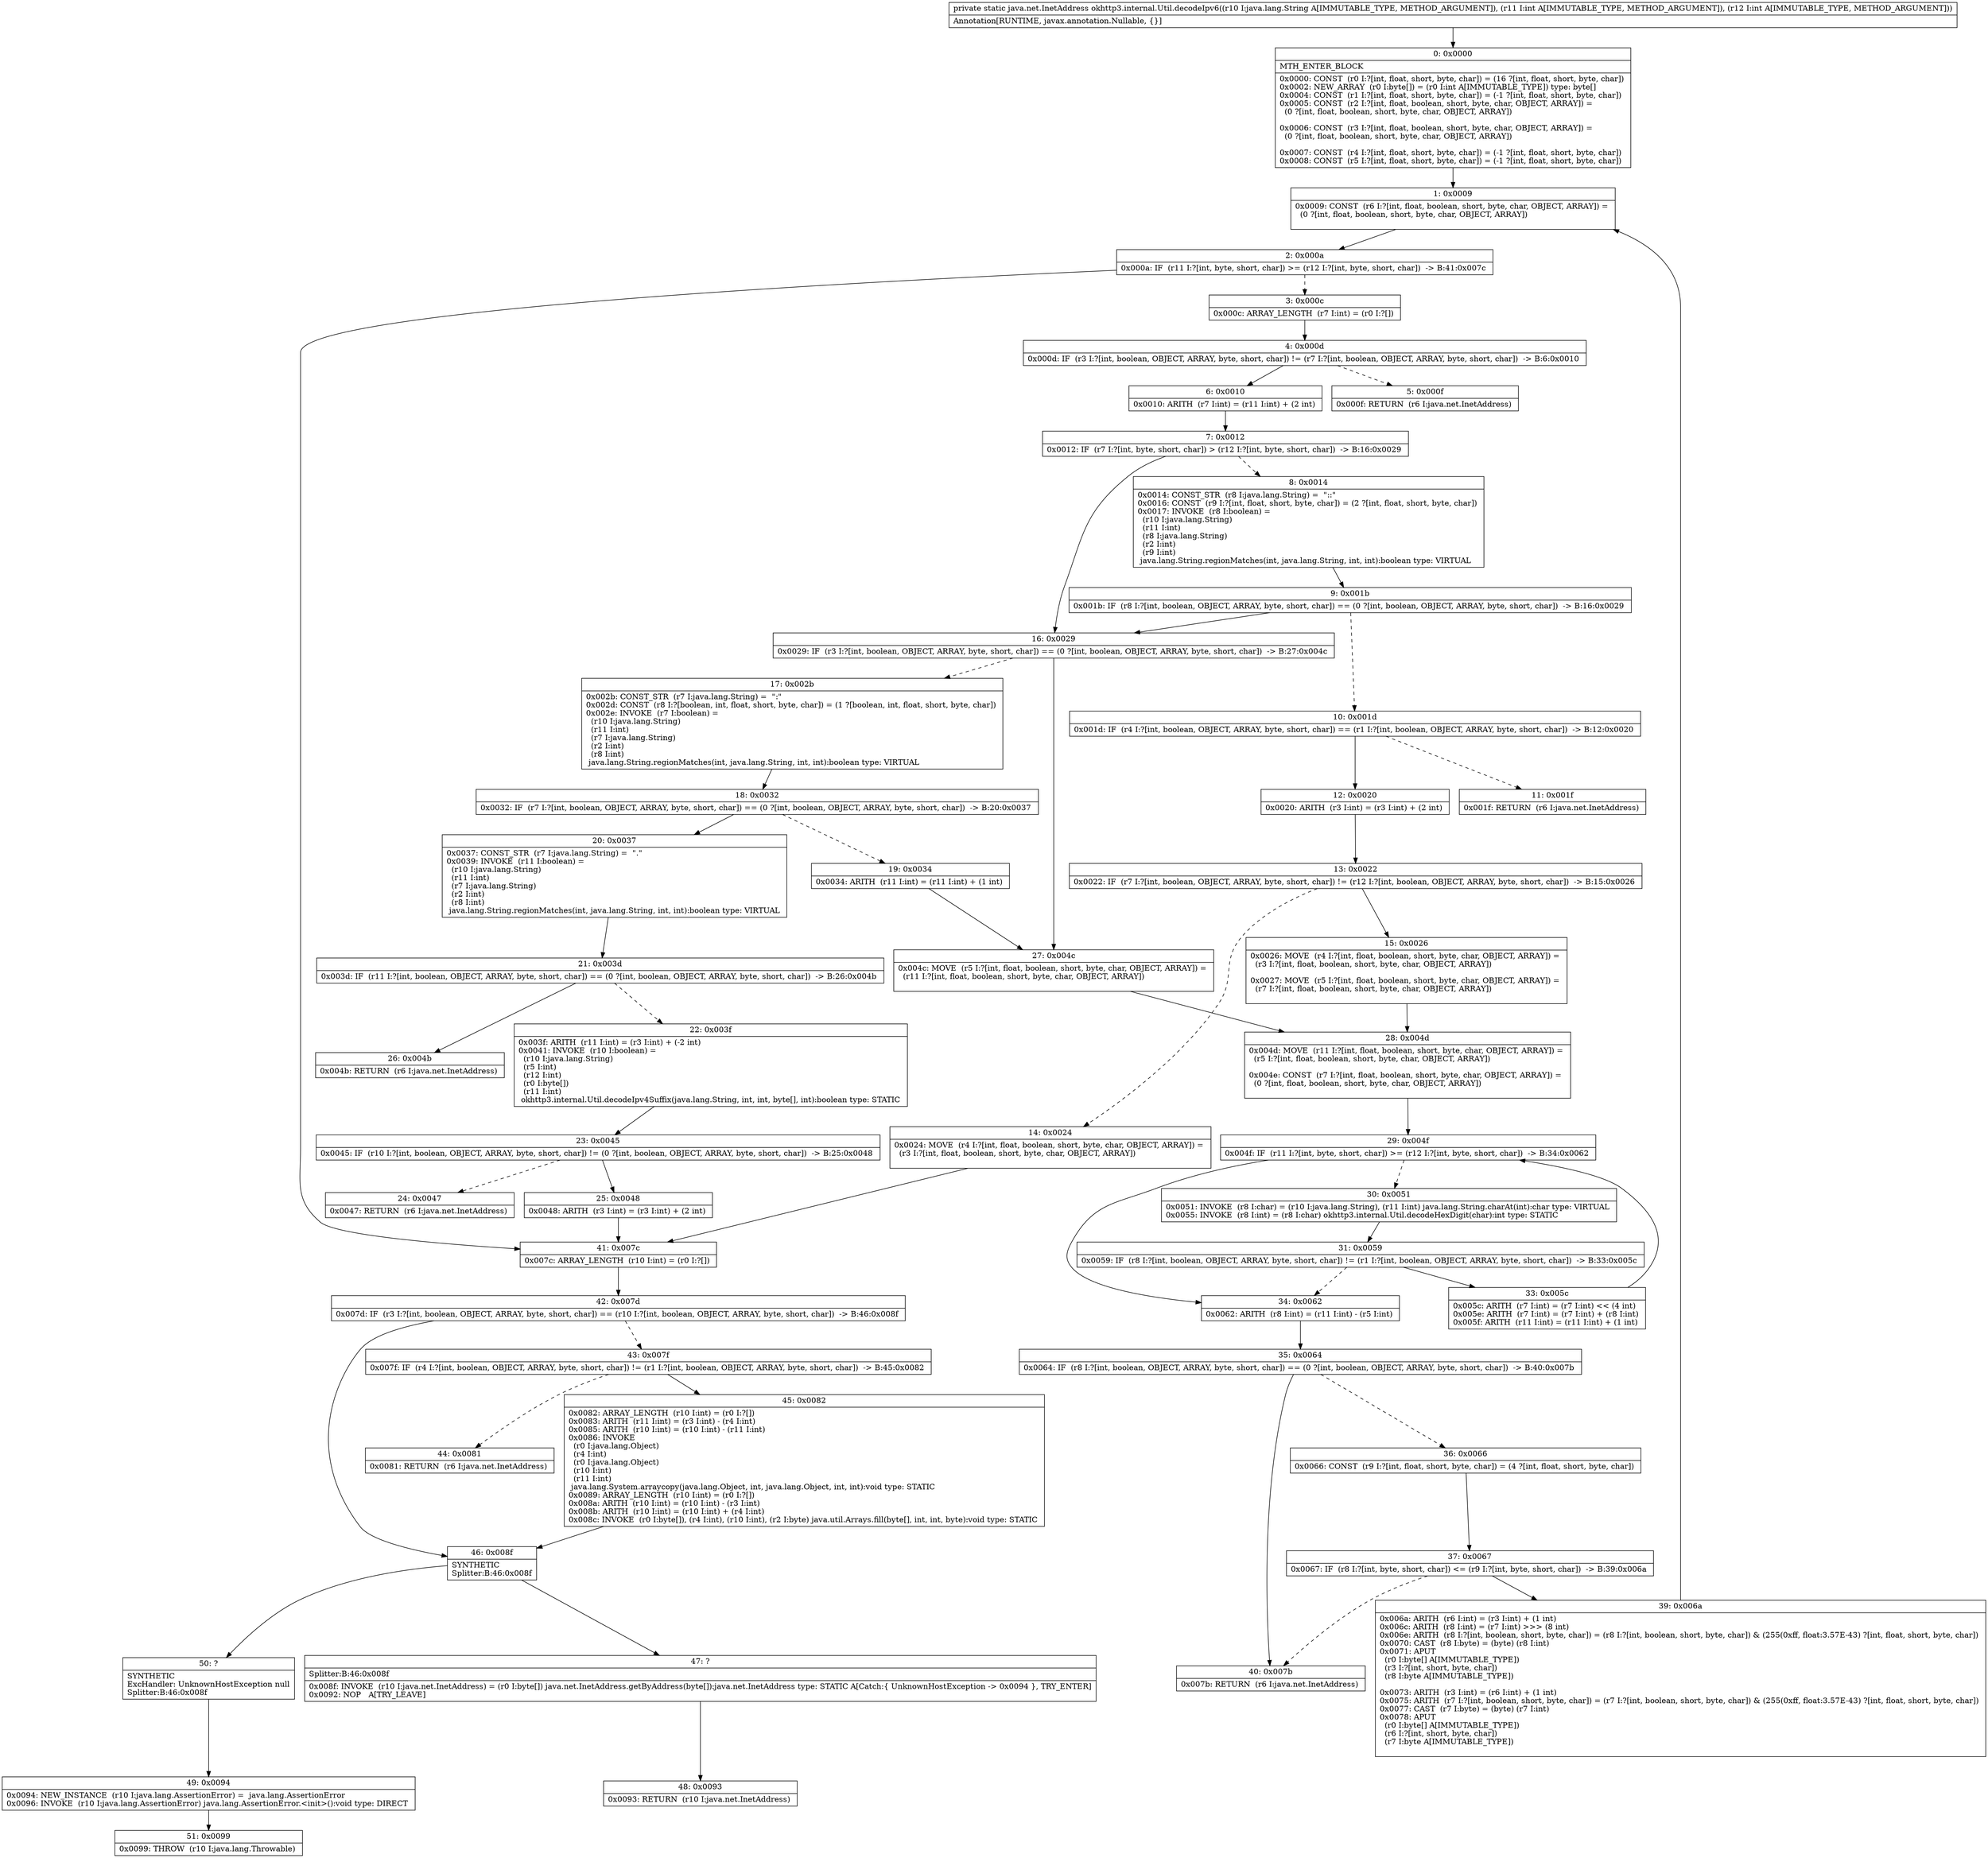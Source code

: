 digraph "CFG forokhttp3.internal.Util.decodeIpv6(Ljava\/lang\/String;II)Ljava\/net\/InetAddress;" {
Node_0 [shape=record,label="{0\:\ 0x0000|MTH_ENTER_BLOCK\l|0x0000: CONST  (r0 I:?[int, float, short, byte, char]) = (16 ?[int, float, short, byte, char]) \l0x0002: NEW_ARRAY  (r0 I:byte[]) = (r0 I:int A[IMMUTABLE_TYPE]) type: byte[] \l0x0004: CONST  (r1 I:?[int, float, short, byte, char]) = (\-1 ?[int, float, short, byte, char]) \l0x0005: CONST  (r2 I:?[int, float, boolean, short, byte, char, OBJECT, ARRAY]) = \l  (0 ?[int, float, boolean, short, byte, char, OBJECT, ARRAY])\l \l0x0006: CONST  (r3 I:?[int, float, boolean, short, byte, char, OBJECT, ARRAY]) = \l  (0 ?[int, float, boolean, short, byte, char, OBJECT, ARRAY])\l \l0x0007: CONST  (r4 I:?[int, float, short, byte, char]) = (\-1 ?[int, float, short, byte, char]) \l0x0008: CONST  (r5 I:?[int, float, short, byte, char]) = (\-1 ?[int, float, short, byte, char]) \l}"];
Node_1 [shape=record,label="{1\:\ 0x0009|0x0009: CONST  (r6 I:?[int, float, boolean, short, byte, char, OBJECT, ARRAY]) = \l  (0 ?[int, float, boolean, short, byte, char, OBJECT, ARRAY])\l \l}"];
Node_2 [shape=record,label="{2\:\ 0x000a|0x000a: IF  (r11 I:?[int, byte, short, char]) \>= (r12 I:?[int, byte, short, char])  \-\> B:41:0x007c \l}"];
Node_3 [shape=record,label="{3\:\ 0x000c|0x000c: ARRAY_LENGTH  (r7 I:int) = (r0 I:?[]) \l}"];
Node_4 [shape=record,label="{4\:\ 0x000d|0x000d: IF  (r3 I:?[int, boolean, OBJECT, ARRAY, byte, short, char]) != (r7 I:?[int, boolean, OBJECT, ARRAY, byte, short, char])  \-\> B:6:0x0010 \l}"];
Node_5 [shape=record,label="{5\:\ 0x000f|0x000f: RETURN  (r6 I:java.net.InetAddress) \l}"];
Node_6 [shape=record,label="{6\:\ 0x0010|0x0010: ARITH  (r7 I:int) = (r11 I:int) + (2 int) \l}"];
Node_7 [shape=record,label="{7\:\ 0x0012|0x0012: IF  (r7 I:?[int, byte, short, char]) \> (r12 I:?[int, byte, short, char])  \-\> B:16:0x0029 \l}"];
Node_8 [shape=record,label="{8\:\ 0x0014|0x0014: CONST_STR  (r8 I:java.lang.String) =  \"::\" \l0x0016: CONST  (r9 I:?[int, float, short, byte, char]) = (2 ?[int, float, short, byte, char]) \l0x0017: INVOKE  (r8 I:boolean) = \l  (r10 I:java.lang.String)\l  (r11 I:int)\l  (r8 I:java.lang.String)\l  (r2 I:int)\l  (r9 I:int)\l java.lang.String.regionMatches(int, java.lang.String, int, int):boolean type: VIRTUAL \l}"];
Node_9 [shape=record,label="{9\:\ 0x001b|0x001b: IF  (r8 I:?[int, boolean, OBJECT, ARRAY, byte, short, char]) == (0 ?[int, boolean, OBJECT, ARRAY, byte, short, char])  \-\> B:16:0x0029 \l}"];
Node_10 [shape=record,label="{10\:\ 0x001d|0x001d: IF  (r4 I:?[int, boolean, OBJECT, ARRAY, byte, short, char]) == (r1 I:?[int, boolean, OBJECT, ARRAY, byte, short, char])  \-\> B:12:0x0020 \l}"];
Node_11 [shape=record,label="{11\:\ 0x001f|0x001f: RETURN  (r6 I:java.net.InetAddress) \l}"];
Node_12 [shape=record,label="{12\:\ 0x0020|0x0020: ARITH  (r3 I:int) = (r3 I:int) + (2 int) \l}"];
Node_13 [shape=record,label="{13\:\ 0x0022|0x0022: IF  (r7 I:?[int, boolean, OBJECT, ARRAY, byte, short, char]) != (r12 I:?[int, boolean, OBJECT, ARRAY, byte, short, char])  \-\> B:15:0x0026 \l}"];
Node_14 [shape=record,label="{14\:\ 0x0024|0x0024: MOVE  (r4 I:?[int, float, boolean, short, byte, char, OBJECT, ARRAY]) = \l  (r3 I:?[int, float, boolean, short, byte, char, OBJECT, ARRAY])\l \l}"];
Node_15 [shape=record,label="{15\:\ 0x0026|0x0026: MOVE  (r4 I:?[int, float, boolean, short, byte, char, OBJECT, ARRAY]) = \l  (r3 I:?[int, float, boolean, short, byte, char, OBJECT, ARRAY])\l \l0x0027: MOVE  (r5 I:?[int, float, boolean, short, byte, char, OBJECT, ARRAY]) = \l  (r7 I:?[int, float, boolean, short, byte, char, OBJECT, ARRAY])\l \l}"];
Node_16 [shape=record,label="{16\:\ 0x0029|0x0029: IF  (r3 I:?[int, boolean, OBJECT, ARRAY, byte, short, char]) == (0 ?[int, boolean, OBJECT, ARRAY, byte, short, char])  \-\> B:27:0x004c \l}"];
Node_17 [shape=record,label="{17\:\ 0x002b|0x002b: CONST_STR  (r7 I:java.lang.String) =  \":\" \l0x002d: CONST  (r8 I:?[boolean, int, float, short, byte, char]) = (1 ?[boolean, int, float, short, byte, char]) \l0x002e: INVOKE  (r7 I:boolean) = \l  (r10 I:java.lang.String)\l  (r11 I:int)\l  (r7 I:java.lang.String)\l  (r2 I:int)\l  (r8 I:int)\l java.lang.String.regionMatches(int, java.lang.String, int, int):boolean type: VIRTUAL \l}"];
Node_18 [shape=record,label="{18\:\ 0x0032|0x0032: IF  (r7 I:?[int, boolean, OBJECT, ARRAY, byte, short, char]) == (0 ?[int, boolean, OBJECT, ARRAY, byte, short, char])  \-\> B:20:0x0037 \l}"];
Node_19 [shape=record,label="{19\:\ 0x0034|0x0034: ARITH  (r11 I:int) = (r11 I:int) + (1 int) \l}"];
Node_20 [shape=record,label="{20\:\ 0x0037|0x0037: CONST_STR  (r7 I:java.lang.String) =  \".\" \l0x0039: INVOKE  (r11 I:boolean) = \l  (r10 I:java.lang.String)\l  (r11 I:int)\l  (r7 I:java.lang.String)\l  (r2 I:int)\l  (r8 I:int)\l java.lang.String.regionMatches(int, java.lang.String, int, int):boolean type: VIRTUAL \l}"];
Node_21 [shape=record,label="{21\:\ 0x003d|0x003d: IF  (r11 I:?[int, boolean, OBJECT, ARRAY, byte, short, char]) == (0 ?[int, boolean, OBJECT, ARRAY, byte, short, char])  \-\> B:26:0x004b \l}"];
Node_22 [shape=record,label="{22\:\ 0x003f|0x003f: ARITH  (r11 I:int) = (r3 I:int) + (\-2 int) \l0x0041: INVOKE  (r10 I:boolean) = \l  (r10 I:java.lang.String)\l  (r5 I:int)\l  (r12 I:int)\l  (r0 I:byte[])\l  (r11 I:int)\l okhttp3.internal.Util.decodeIpv4Suffix(java.lang.String, int, int, byte[], int):boolean type: STATIC \l}"];
Node_23 [shape=record,label="{23\:\ 0x0045|0x0045: IF  (r10 I:?[int, boolean, OBJECT, ARRAY, byte, short, char]) != (0 ?[int, boolean, OBJECT, ARRAY, byte, short, char])  \-\> B:25:0x0048 \l}"];
Node_24 [shape=record,label="{24\:\ 0x0047|0x0047: RETURN  (r6 I:java.net.InetAddress) \l}"];
Node_25 [shape=record,label="{25\:\ 0x0048|0x0048: ARITH  (r3 I:int) = (r3 I:int) + (2 int) \l}"];
Node_26 [shape=record,label="{26\:\ 0x004b|0x004b: RETURN  (r6 I:java.net.InetAddress) \l}"];
Node_27 [shape=record,label="{27\:\ 0x004c|0x004c: MOVE  (r5 I:?[int, float, boolean, short, byte, char, OBJECT, ARRAY]) = \l  (r11 I:?[int, float, boolean, short, byte, char, OBJECT, ARRAY])\l \l}"];
Node_28 [shape=record,label="{28\:\ 0x004d|0x004d: MOVE  (r11 I:?[int, float, boolean, short, byte, char, OBJECT, ARRAY]) = \l  (r5 I:?[int, float, boolean, short, byte, char, OBJECT, ARRAY])\l \l0x004e: CONST  (r7 I:?[int, float, boolean, short, byte, char, OBJECT, ARRAY]) = \l  (0 ?[int, float, boolean, short, byte, char, OBJECT, ARRAY])\l \l}"];
Node_29 [shape=record,label="{29\:\ 0x004f|0x004f: IF  (r11 I:?[int, byte, short, char]) \>= (r12 I:?[int, byte, short, char])  \-\> B:34:0x0062 \l}"];
Node_30 [shape=record,label="{30\:\ 0x0051|0x0051: INVOKE  (r8 I:char) = (r10 I:java.lang.String), (r11 I:int) java.lang.String.charAt(int):char type: VIRTUAL \l0x0055: INVOKE  (r8 I:int) = (r8 I:char) okhttp3.internal.Util.decodeHexDigit(char):int type: STATIC \l}"];
Node_31 [shape=record,label="{31\:\ 0x0059|0x0059: IF  (r8 I:?[int, boolean, OBJECT, ARRAY, byte, short, char]) != (r1 I:?[int, boolean, OBJECT, ARRAY, byte, short, char])  \-\> B:33:0x005c \l}"];
Node_33 [shape=record,label="{33\:\ 0x005c|0x005c: ARITH  (r7 I:int) = (r7 I:int) \<\< (4 int) \l0x005e: ARITH  (r7 I:int) = (r7 I:int) + (r8 I:int) \l0x005f: ARITH  (r11 I:int) = (r11 I:int) + (1 int) \l}"];
Node_34 [shape=record,label="{34\:\ 0x0062|0x0062: ARITH  (r8 I:int) = (r11 I:int) \- (r5 I:int) \l}"];
Node_35 [shape=record,label="{35\:\ 0x0064|0x0064: IF  (r8 I:?[int, boolean, OBJECT, ARRAY, byte, short, char]) == (0 ?[int, boolean, OBJECT, ARRAY, byte, short, char])  \-\> B:40:0x007b \l}"];
Node_36 [shape=record,label="{36\:\ 0x0066|0x0066: CONST  (r9 I:?[int, float, short, byte, char]) = (4 ?[int, float, short, byte, char]) \l}"];
Node_37 [shape=record,label="{37\:\ 0x0067|0x0067: IF  (r8 I:?[int, byte, short, char]) \<= (r9 I:?[int, byte, short, char])  \-\> B:39:0x006a \l}"];
Node_39 [shape=record,label="{39\:\ 0x006a|0x006a: ARITH  (r6 I:int) = (r3 I:int) + (1 int) \l0x006c: ARITH  (r8 I:int) = (r7 I:int) \>\>\> (8 int) \l0x006e: ARITH  (r8 I:?[int, boolean, short, byte, char]) = (r8 I:?[int, boolean, short, byte, char]) & (255(0xff, float:3.57E\-43) ?[int, float, short, byte, char]) \l0x0070: CAST  (r8 I:byte) = (byte) (r8 I:int) \l0x0071: APUT  \l  (r0 I:byte[] A[IMMUTABLE_TYPE])\l  (r3 I:?[int, short, byte, char])\l  (r8 I:byte A[IMMUTABLE_TYPE])\l \l0x0073: ARITH  (r3 I:int) = (r6 I:int) + (1 int) \l0x0075: ARITH  (r7 I:?[int, boolean, short, byte, char]) = (r7 I:?[int, boolean, short, byte, char]) & (255(0xff, float:3.57E\-43) ?[int, float, short, byte, char]) \l0x0077: CAST  (r7 I:byte) = (byte) (r7 I:int) \l0x0078: APUT  \l  (r0 I:byte[] A[IMMUTABLE_TYPE])\l  (r6 I:?[int, short, byte, char])\l  (r7 I:byte A[IMMUTABLE_TYPE])\l \l}"];
Node_40 [shape=record,label="{40\:\ 0x007b|0x007b: RETURN  (r6 I:java.net.InetAddress) \l}"];
Node_41 [shape=record,label="{41\:\ 0x007c|0x007c: ARRAY_LENGTH  (r10 I:int) = (r0 I:?[]) \l}"];
Node_42 [shape=record,label="{42\:\ 0x007d|0x007d: IF  (r3 I:?[int, boolean, OBJECT, ARRAY, byte, short, char]) == (r10 I:?[int, boolean, OBJECT, ARRAY, byte, short, char])  \-\> B:46:0x008f \l}"];
Node_43 [shape=record,label="{43\:\ 0x007f|0x007f: IF  (r4 I:?[int, boolean, OBJECT, ARRAY, byte, short, char]) != (r1 I:?[int, boolean, OBJECT, ARRAY, byte, short, char])  \-\> B:45:0x0082 \l}"];
Node_44 [shape=record,label="{44\:\ 0x0081|0x0081: RETURN  (r6 I:java.net.InetAddress) \l}"];
Node_45 [shape=record,label="{45\:\ 0x0082|0x0082: ARRAY_LENGTH  (r10 I:int) = (r0 I:?[]) \l0x0083: ARITH  (r11 I:int) = (r3 I:int) \- (r4 I:int) \l0x0085: ARITH  (r10 I:int) = (r10 I:int) \- (r11 I:int) \l0x0086: INVOKE  \l  (r0 I:java.lang.Object)\l  (r4 I:int)\l  (r0 I:java.lang.Object)\l  (r10 I:int)\l  (r11 I:int)\l java.lang.System.arraycopy(java.lang.Object, int, java.lang.Object, int, int):void type: STATIC \l0x0089: ARRAY_LENGTH  (r10 I:int) = (r0 I:?[]) \l0x008a: ARITH  (r10 I:int) = (r10 I:int) \- (r3 I:int) \l0x008b: ARITH  (r10 I:int) = (r10 I:int) + (r4 I:int) \l0x008c: INVOKE  (r0 I:byte[]), (r4 I:int), (r10 I:int), (r2 I:byte) java.util.Arrays.fill(byte[], int, int, byte):void type: STATIC \l}"];
Node_46 [shape=record,label="{46\:\ 0x008f|SYNTHETIC\lSplitter:B:46:0x008f\l}"];
Node_47 [shape=record,label="{47\:\ ?|Splitter:B:46:0x008f\l|0x008f: INVOKE  (r10 I:java.net.InetAddress) = (r0 I:byte[]) java.net.InetAddress.getByAddress(byte[]):java.net.InetAddress type: STATIC A[Catch:\{ UnknownHostException \-\> 0x0094 \}, TRY_ENTER]\l0x0092: NOP   A[TRY_LEAVE]\l}"];
Node_48 [shape=record,label="{48\:\ 0x0093|0x0093: RETURN  (r10 I:java.net.InetAddress) \l}"];
Node_49 [shape=record,label="{49\:\ 0x0094|0x0094: NEW_INSTANCE  (r10 I:java.lang.AssertionError) =  java.lang.AssertionError \l0x0096: INVOKE  (r10 I:java.lang.AssertionError) java.lang.AssertionError.\<init\>():void type: DIRECT \l}"];
Node_50 [shape=record,label="{50\:\ ?|SYNTHETIC\lExcHandler: UnknownHostException null\lSplitter:B:46:0x008f\l}"];
Node_51 [shape=record,label="{51\:\ 0x0099|0x0099: THROW  (r10 I:java.lang.Throwable) \l}"];
MethodNode[shape=record,label="{private static java.net.InetAddress okhttp3.internal.Util.decodeIpv6((r10 I:java.lang.String A[IMMUTABLE_TYPE, METHOD_ARGUMENT]), (r11 I:int A[IMMUTABLE_TYPE, METHOD_ARGUMENT]), (r12 I:int A[IMMUTABLE_TYPE, METHOD_ARGUMENT]))  | Annotation[RUNTIME, javax.annotation.Nullable, \{\}]\l}"];
MethodNode -> Node_0;
Node_0 -> Node_1;
Node_1 -> Node_2;
Node_2 -> Node_3[style=dashed];
Node_2 -> Node_41;
Node_3 -> Node_4;
Node_4 -> Node_5[style=dashed];
Node_4 -> Node_6;
Node_6 -> Node_7;
Node_7 -> Node_8[style=dashed];
Node_7 -> Node_16;
Node_8 -> Node_9;
Node_9 -> Node_10[style=dashed];
Node_9 -> Node_16;
Node_10 -> Node_11[style=dashed];
Node_10 -> Node_12;
Node_12 -> Node_13;
Node_13 -> Node_14[style=dashed];
Node_13 -> Node_15;
Node_14 -> Node_41;
Node_15 -> Node_28;
Node_16 -> Node_17[style=dashed];
Node_16 -> Node_27;
Node_17 -> Node_18;
Node_18 -> Node_19[style=dashed];
Node_18 -> Node_20;
Node_19 -> Node_27;
Node_20 -> Node_21;
Node_21 -> Node_22[style=dashed];
Node_21 -> Node_26;
Node_22 -> Node_23;
Node_23 -> Node_24[style=dashed];
Node_23 -> Node_25;
Node_25 -> Node_41;
Node_27 -> Node_28;
Node_28 -> Node_29;
Node_29 -> Node_30[style=dashed];
Node_29 -> Node_34;
Node_30 -> Node_31;
Node_31 -> Node_33;
Node_31 -> Node_34[style=dashed];
Node_33 -> Node_29;
Node_34 -> Node_35;
Node_35 -> Node_36[style=dashed];
Node_35 -> Node_40;
Node_36 -> Node_37;
Node_37 -> Node_39;
Node_37 -> Node_40[style=dashed];
Node_39 -> Node_1;
Node_41 -> Node_42;
Node_42 -> Node_43[style=dashed];
Node_42 -> Node_46;
Node_43 -> Node_44[style=dashed];
Node_43 -> Node_45;
Node_45 -> Node_46;
Node_46 -> Node_47;
Node_46 -> Node_50;
Node_47 -> Node_48;
Node_49 -> Node_51;
Node_50 -> Node_49;
}

